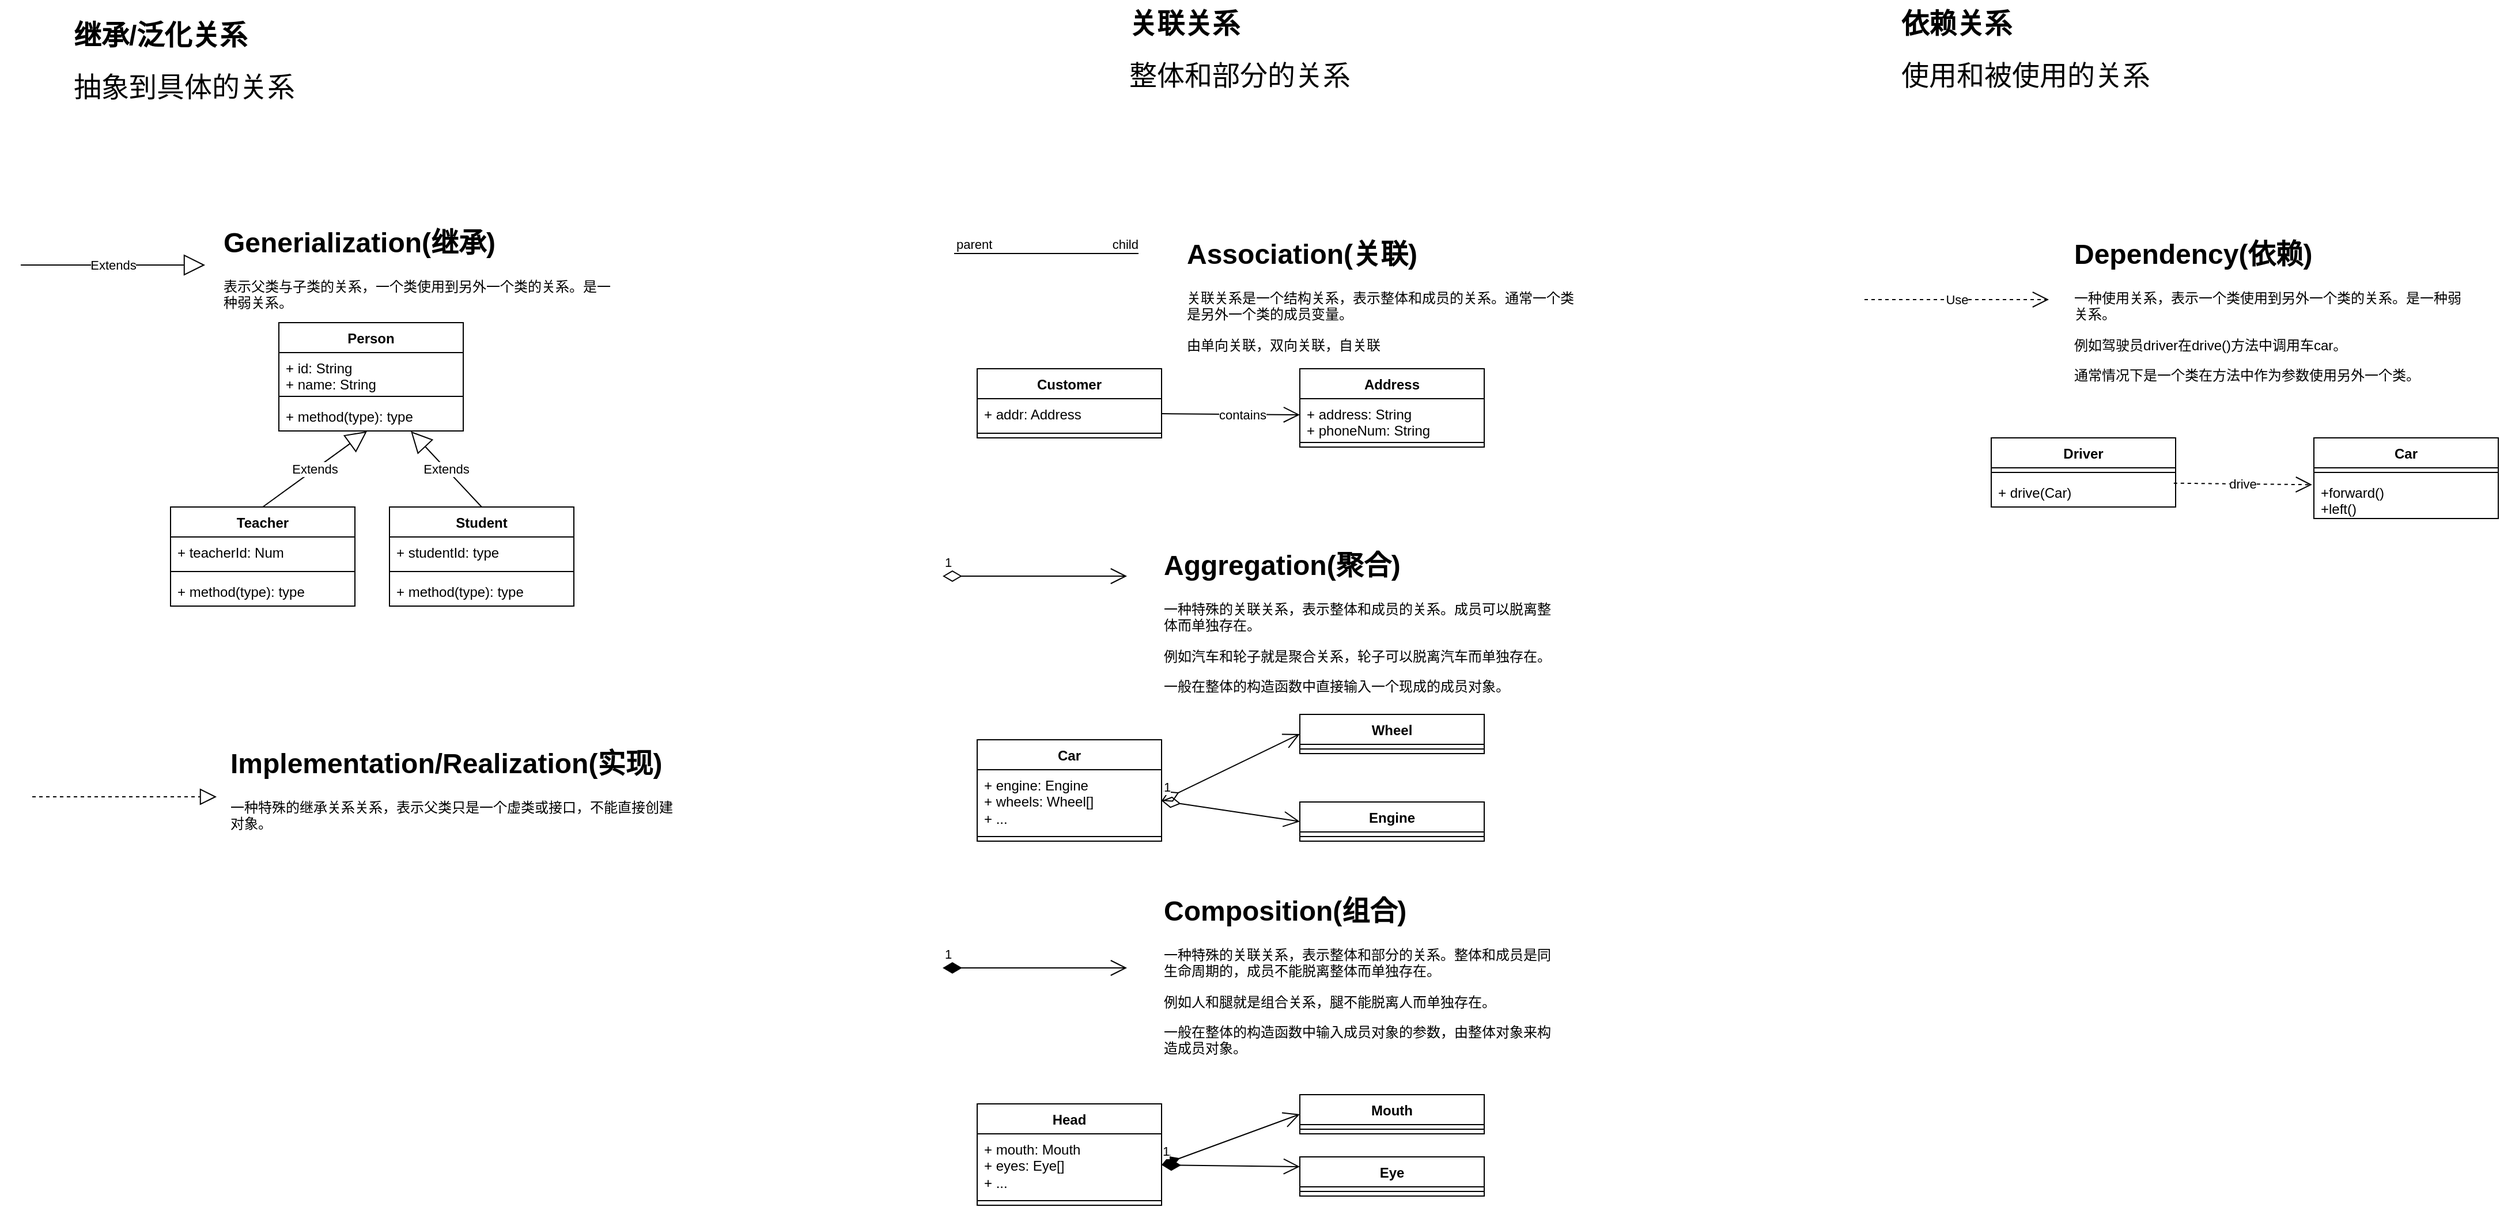 <mxfile version="28.2.8">
  <diagram name="第 1 页" id="Np8bi9JPimDiJibCcqhF">
    <mxGraphModel dx="2560" dy="890" grid="1" gridSize="10" guides="1" tooltips="1" connect="1" arrows="1" fold="1" page="1" pageScale="1" pageWidth="827" pageHeight="1169" math="0" shadow="0">
      <root>
        <mxCell id="0" />
        <mxCell id="1" parent="0" />
        <mxCell id="9ST-YmeEC97j8JEJY6oc-10" value="" style="endArrow=none;html=1;edgeStyle=orthogonalEdgeStyle;rounded=0;" parent="1" edge="1">
          <mxGeometry relative="1" as="geometry">
            <mxPoint x="60" y="240" as="sourcePoint" />
            <mxPoint x="220" y="240" as="targetPoint" />
          </mxGeometry>
        </mxCell>
        <mxCell id="9ST-YmeEC97j8JEJY6oc-11" value="parent" style="edgeLabel;resizable=0;html=1;align=left;verticalAlign=bottom;" parent="9ST-YmeEC97j8JEJY6oc-10" connectable="0" vertex="1">
          <mxGeometry x="-1" relative="1" as="geometry" />
        </mxCell>
        <mxCell id="9ST-YmeEC97j8JEJY6oc-12" value="child" style="edgeLabel;resizable=0;html=1;align=right;verticalAlign=bottom;" parent="9ST-YmeEC97j8JEJY6oc-10" connectable="0" vertex="1">
          <mxGeometry x="1" relative="1" as="geometry" />
        </mxCell>
        <mxCell id="9ST-YmeEC97j8JEJY6oc-13" value="&lt;h1 style=&quot;margin-top: 0px;&quot;&gt;Association(关联)&lt;/h1&gt;&lt;p&gt;关联关系是一个结构关系，表示整体和成员的关系。通常一个类是另外一个类的成员变量。&lt;/p&gt;&lt;p&gt;由单向关联，双向关联，自关联&lt;/p&gt;" style="text;html=1;whiteSpace=wrap;overflow=hidden;rounded=0;" parent="1" vertex="1">
          <mxGeometry x="260" y="220" width="340" height="120" as="geometry" />
        </mxCell>
        <mxCell id="9ST-YmeEC97j8JEJY6oc-14" value="1" style="endArrow=open;html=1;endSize=12;startArrow=diamondThin;startSize=14;startFill=1;edgeStyle=orthogonalEdgeStyle;align=left;verticalAlign=bottom;rounded=0;" parent="1" edge="1">
          <mxGeometry x="-1" y="3" relative="1" as="geometry">
            <mxPoint x="50" y="860" as="sourcePoint" />
            <mxPoint x="210" y="860" as="targetPoint" />
          </mxGeometry>
        </mxCell>
        <mxCell id="9ST-YmeEC97j8JEJY6oc-15" value="1" style="endArrow=open;html=1;endSize=12;startArrow=diamondThin;startSize=14;startFill=0;edgeStyle=orthogonalEdgeStyle;align=left;verticalAlign=bottom;rounded=0;" parent="1" edge="1">
          <mxGeometry x="-1" y="3" relative="1" as="geometry">
            <mxPoint x="50" y="520" as="sourcePoint" />
            <mxPoint x="210" y="520" as="targetPoint" />
          </mxGeometry>
        </mxCell>
        <mxCell id="9ST-YmeEC97j8JEJY6oc-16" value="&lt;h1 style=&quot;margin-top: 0px;&quot;&gt;Aggregation(聚合)&lt;/h1&gt;&lt;p&gt;一种特殊的关联关系，表示整体和成员的关系。成员可以脱离整体而单独存在。&lt;/p&gt;&lt;p&gt;例如汽车和轮子就是聚合关系，轮子可以脱离汽车而单独存在。&lt;/p&gt;&lt;p&gt;一般在整体的构造函数中直接输入一个现成的成员对象。&lt;/p&gt;" style="text;html=1;whiteSpace=wrap;overflow=hidden;rounded=0;" parent="1" vertex="1">
          <mxGeometry x="240" y="490" width="340" height="130" as="geometry" />
        </mxCell>
        <mxCell id="9ST-YmeEC97j8JEJY6oc-17" value="&lt;h1 style=&quot;margin-top: 0px;&quot;&gt;Composition(组合)&lt;/h1&gt;&lt;p&gt;一种特殊的关联关系&lt;span style=&quot;background-color: transparent; color: light-dark(rgb(0, 0, 0), rgb(255, 255, 255));&quot;&gt;，表示整体和部分的关系。&lt;/span&gt;&lt;span style=&quot;background-color: transparent; color: light-dark(rgb(0, 0, 0), rgb(255, 255, 255));&quot;&gt;整体和成员是同生命周期的，成员不能脱离整体而单独存在。&lt;/span&gt;&lt;/p&gt;&lt;p&gt;例如人和腿就是组合关系，腿不能脱离人而单独存在。&lt;/p&gt;&lt;p&gt;一般在整体的构造函数中输入成员对象的参数，由整体对象来构造成员对象。&lt;/p&gt;" style="text;html=1;whiteSpace=wrap;overflow=hidden;rounded=0;" parent="1" vertex="1">
          <mxGeometry x="240" y="790" width="340" height="150" as="geometry" />
        </mxCell>
        <mxCell id="Nl9GUaGNiuAFn2NMpmx5-1" value="Use" style="endArrow=open;endSize=12;dashed=1;html=1;rounded=0;" edge="1" parent="1">
          <mxGeometry width="160" relative="1" as="geometry">
            <mxPoint x="850" y="280" as="sourcePoint" />
            <mxPoint x="1010" y="280" as="targetPoint" />
          </mxGeometry>
        </mxCell>
        <mxCell id="Nl9GUaGNiuAFn2NMpmx5-2" value="&lt;h1 style=&quot;margin-top: 0px;&quot;&gt;Dependency(依赖)&lt;/h1&gt;&lt;p&gt;一种使用关系&lt;span style=&quot;background-color: transparent; color: light-dark(rgb(0, 0, 0), rgb(255, 255, 255));&quot;&gt;，表示一个类使用到另外一个类的关系。是一种弱关系。&lt;/span&gt;&lt;/p&gt;&lt;p&gt;&lt;span style=&quot;background-color: transparent; color: light-dark(rgb(0, 0, 0), rgb(255, 255, 255));&quot;&gt;例如驾驶员driver在drive()方法中调用车car。&lt;/span&gt;&lt;/p&gt;&lt;p&gt;&lt;span style=&quot;background-color: transparent; color: light-dark(rgb(0, 0, 0), rgb(255, 255, 255));&quot;&gt;通常情况下是一个类在方法中作为参数使用另外一个类&lt;/span&gt;&lt;span style=&quot;background-color: transparent; color: light-dark(rgb(0, 0, 0), rgb(255, 255, 255));&quot;&gt;。&lt;/span&gt;&lt;/p&gt;" style="text;html=1;whiteSpace=wrap;overflow=hidden;rounded=0;" vertex="1" parent="1">
          <mxGeometry x="1030" y="220" width="340" height="140" as="geometry" />
        </mxCell>
        <mxCell id="Nl9GUaGNiuAFn2NMpmx5-3" value="Extends" style="endArrow=block;endSize=16;endFill=0;html=1;rounded=0;" edge="1" parent="1">
          <mxGeometry width="160" relative="1" as="geometry">
            <mxPoint x="-750" y="250" as="sourcePoint" />
            <mxPoint x="-590" y="250" as="targetPoint" />
          </mxGeometry>
        </mxCell>
        <mxCell id="Nl9GUaGNiuAFn2NMpmx5-4" value="&lt;h1 style=&quot;margin-top: 0px;&quot;&gt;Generialization(继承)&lt;/h1&gt;&lt;p&gt;&lt;span style=&quot;background-color: transparent; color: light-dark(rgb(0, 0, 0), rgb(255, 255, 255));&quot;&gt;表示父类与子类的关系，一个类使用到另外一个类的关系。是一种弱关系。&lt;/span&gt;&lt;/p&gt;" style="text;html=1;whiteSpace=wrap;overflow=hidden;rounded=0;" vertex="1" parent="1">
          <mxGeometry x="-576" y="210" width="340" height="100" as="geometry" />
        </mxCell>
        <mxCell id="Nl9GUaGNiuAFn2NMpmx5-5" value="" style="endArrow=block;dashed=1;endFill=0;endSize=12;html=1;rounded=0;" edge="1" parent="1">
          <mxGeometry width="160" relative="1" as="geometry">
            <mxPoint x="-740" y="711.5" as="sourcePoint" />
            <mxPoint x="-580" y="711.5" as="targetPoint" />
          </mxGeometry>
        </mxCell>
        <mxCell id="Nl9GUaGNiuAFn2NMpmx5-6" value="&lt;h1 style=&quot;margin-top: 0px;&quot;&gt;Implementation/Realization(实现)&lt;/h1&gt;&lt;p&gt;&lt;span style=&quot;background-color: transparent; color: light-dark(rgb(0, 0, 0), rgb(255, 255, 255));&quot;&gt;一种特殊的继承关系关系，表示父类只是一个虚类或接口，&lt;/span&gt;&lt;span style=&quot;background-color: transparent; color: light-dark(rgb(0, 0, 0), rgb(255, 255, 255));&quot;&gt;不能直接创建对象&lt;/span&gt;&lt;span style=&quot;background-color: transparent; color: light-dark(rgb(0, 0, 0), rgb(255, 255, 255));&quot;&gt;。&lt;/span&gt;&lt;/p&gt;&lt;p&gt;&lt;br&gt;&lt;/p&gt;" style="text;html=1;whiteSpace=wrap;overflow=hidden;rounded=0;" vertex="1" parent="1">
          <mxGeometry x="-570" y="662" width="390" height="100" as="geometry" />
        </mxCell>
        <mxCell id="Nl9GUaGNiuAFn2NMpmx5-7" value="Customer" style="swimlane;fontStyle=1;align=center;verticalAlign=top;childLayout=stackLayout;horizontal=1;startSize=26;horizontalStack=0;resizeParent=1;resizeParentMax=0;resizeLast=0;collapsible=1;marginBottom=0;whiteSpace=wrap;html=1;" vertex="1" parent="1">
          <mxGeometry x="80" y="340" width="160" height="60" as="geometry" />
        </mxCell>
        <mxCell id="Nl9GUaGNiuAFn2NMpmx5-8" value="+ addr: Address" style="text;strokeColor=none;fillColor=none;align=left;verticalAlign=top;spacingLeft=4;spacingRight=4;overflow=hidden;rotatable=0;points=[[0,0.5],[1,0.5]];portConstraint=eastwest;whiteSpace=wrap;html=1;" vertex="1" parent="Nl9GUaGNiuAFn2NMpmx5-7">
          <mxGeometry y="26" width="160" height="26" as="geometry" />
        </mxCell>
        <mxCell id="Nl9GUaGNiuAFn2NMpmx5-15" value="" style="endArrow=open;endFill=1;endSize=12;html=1;rounded=0;exitX=1;exitY=0.5;exitDx=0;exitDy=0;" edge="1" parent="Nl9GUaGNiuAFn2NMpmx5-7" source="Nl9GUaGNiuAFn2NMpmx5-8">
          <mxGeometry width="160" relative="1" as="geometry">
            <mxPoint x="150" y="40" as="sourcePoint" />
            <mxPoint x="280" y="40" as="targetPoint" />
          </mxGeometry>
        </mxCell>
        <mxCell id="Nl9GUaGNiuAFn2NMpmx5-50" value="contains" style="edgeLabel;html=1;align=center;verticalAlign=middle;resizable=0;points=[];" vertex="1" connectable="0" parent="Nl9GUaGNiuAFn2NMpmx5-15">
          <mxGeometry x="0.167" relative="1" as="geometry">
            <mxPoint as="offset" />
          </mxGeometry>
        </mxCell>
        <mxCell id="Nl9GUaGNiuAFn2NMpmx5-9" value="" style="line;strokeWidth=1;fillColor=none;align=left;verticalAlign=middle;spacingTop=-1;spacingLeft=3;spacingRight=3;rotatable=0;labelPosition=right;points=[];portConstraint=eastwest;strokeColor=inherit;" vertex="1" parent="Nl9GUaGNiuAFn2NMpmx5-7">
          <mxGeometry y="52" width="160" height="8" as="geometry" />
        </mxCell>
        <mxCell id="Nl9GUaGNiuAFn2NMpmx5-11" value="Address" style="swimlane;fontStyle=1;align=center;verticalAlign=top;childLayout=stackLayout;horizontal=1;startSize=26;horizontalStack=0;resizeParent=1;resizeParentMax=0;resizeLast=0;collapsible=1;marginBottom=0;whiteSpace=wrap;html=1;" vertex="1" parent="1">
          <mxGeometry x="360" y="340" width="160" height="68" as="geometry" />
        </mxCell>
        <mxCell id="Nl9GUaGNiuAFn2NMpmx5-12" value="+ address: String&lt;div&gt;+ phoneNum: String&lt;/div&gt;" style="text;strokeColor=none;fillColor=none;align=left;verticalAlign=top;spacingLeft=4;spacingRight=4;overflow=hidden;rotatable=0;points=[[0,0.5],[1,0.5]];portConstraint=eastwest;whiteSpace=wrap;html=1;" vertex="1" parent="Nl9GUaGNiuAFn2NMpmx5-11">
          <mxGeometry y="26" width="160" height="34" as="geometry" />
        </mxCell>
        <mxCell id="Nl9GUaGNiuAFn2NMpmx5-13" value="" style="line;strokeWidth=1;fillColor=none;align=left;verticalAlign=middle;spacingTop=-1;spacingLeft=3;spacingRight=3;rotatable=0;labelPosition=right;points=[];portConstraint=eastwest;strokeColor=inherit;" vertex="1" parent="Nl9GUaGNiuAFn2NMpmx5-11">
          <mxGeometry y="60" width="160" height="8" as="geometry" />
        </mxCell>
        <mxCell id="Nl9GUaGNiuAFn2NMpmx5-16" value="Car" style="swimlane;fontStyle=1;align=center;verticalAlign=top;childLayout=stackLayout;horizontal=1;startSize=26;horizontalStack=0;resizeParent=1;resizeParentMax=0;resizeLast=0;collapsible=1;marginBottom=0;whiteSpace=wrap;html=1;" vertex="1" parent="1">
          <mxGeometry x="80" y="662" width="160" height="88" as="geometry" />
        </mxCell>
        <mxCell id="Nl9GUaGNiuAFn2NMpmx5-17" value="+ engine: Engine&lt;div&gt;+ wheels: Wheel[]&lt;/div&gt;&lt;div&gt;+ ...&lt;/div&gt;" style="text;strokeColor=none;fillColor=none;align=left;verticalAlign=top;spacingLeft=4;spacingRight=4;overflow=hidden;rotatable=0;points=[[0,0.5],[1,0.5]];portConstraint=eastwest;whiteSpace=wrap;html=1;" vertex="1" parent="Nl9GUaGNiuAFn2NMpmx5-16">
          <mxGeometry y="26" width="160" height="54" as="geometry" />
        </mxCell>
        <mxCell id="Nl9GUaGNiuAFn2NMpmx5-19" value="" style="line;strokeWidth=1;fillColor=none;align=left;verticalAlign=middle;spacingTop=-1;spacingLeft=3;spacingRight=3;rotatable=0;labelPosition=right;points=[];portConstraint=eastwest;strokeColor=inherit;" vertex="1" parent="Nl9GUaGNiuAFn2NMpmx5-16">
          <mxGeometry y="80" width="160" height="8" as="geometry" />
        </mxCell>
        <mxCell id="Nl9GUaGNiuAFn2NMpmx5-21" value="Wheel" style="swimlane;fontStyle=1;align=center;verticalAlign=top;childLayout=stackLayout;horizontal=1;startSize=26;horizontalStack=0;resizeParent=1;resizeParentMax=0;resizeLast=0;collapsible=1;marginBottom=0;whiteSpace=wrap;html=1;" vertex="1" parent="1">
          <mxGeometry x="360" y="640" width="160" height="34" as="geometry" />
        </mxCell>
        <mxCell id="Nl9GUaGNiuAFn2NMpmx5-23" value="" style="line;strokeWidth=1;fillColor=none;align=left;verticalAlign=middle;spacingTop=-1;spacingLeft=3;spacingRight=3;rotatable=0;labelPosition=right;points=[];portConstraint=eastwest;strokeColor=inherit;" vertex="1" parent="Nl9GUaGNiuAFn2NMpmx5-21">
          <mxGeometry y="26" width="160" height="8" as="geometry" />
        </mxCell>
        <mxCell id="Nl9GUaGNiuAFn2NMpmx5-25" value="Engine" style="swimlane;fontStyle=1;align=center;verticalAlign=top;childLayout=stackLayout;horizontal=1;startSize=26;horizontalStack=0;resizeParent=1;resizeParentMax=0;resizeLast=0;collapsible=1;marginBottom=0;whiteSpace=wrap;html=1;" vertex="1" parent="1">
          <mxGeometry x="360" y="716" width="160" height="34" as="geometry" />
        </mxCell>
        <mxCell id="Nl9GUaGNiuAFn2NMpmx5-26" value="" style="line;strokeWidth=1;fillColor=none;align=left;verticalAlign=middle;spacingTop=-1;spacingLeft=3;spacingRight=3;rotatable=0;labelPosition=right;points=[];portConstraint=eastwest;strokeColor=inherit;" vertex="1" parent="Nl9GUaGNiuAFn2NMpmx5-25">
          <mxGeometry y="26" width="160" height="8" as="geometry" />
        </mxCell>
        <mxCell id="Nl9GUaGNiuAFn2NMpmx5-28" value="Head" style="swimlane;fontStyle=1;align=center;verticalAlign=top;childLayout=stackLayout;horizontal=1;startSize=26;horizontalStack=0;resizeParent=1;resizeParentMax=0;resizeLast=0;collapsible=1;marginBottom=0;whiteSpace=wrap;html=1;" vertex="1" parent="1">
          <mxGeometry x="80" y="978" width="160" height="88" as="geometry" />
        </mxCell>
        <mxCell id="Nl9GUaGNiuAFn2NMpmx5-29" value="+ mouth: Mouth&lt;div&gt;+ eyes: Eye[]&lt;/div&gt;&lt;div&gt;+ ...&lt;/div&gt;" style="text;strokeColor=none;fillColor=none;align=left;verticalAlign=top;spacingLeft=4;spacingRight=4;overflow=hidden;rotatable=0;points=[[0,0.5],[1,0.5]];portConstraint=eastwest;whiteSpace=wrap;html=1;" vertex="1" parent="Nl9GUaGNiuAFn2NMpmx5-28">
          <mxGeometry y="26" width="160" height="54" as="geometry" />
        </mxCell>
        <mxCell id="Nl9GUaGNiuAFn2NMpmx5-30" value="" style="line;strokeWidth=1;fillColor=none;align=left;verticalAlign=middle;spacingTop=-1;spacingLeft=3;spacingRight=3;rotatable=0;labelPosition=right;points=[];portConstraint=eastwest;strokeColor=inherit;" vertex="1" parent="Nl9GUaGNiuAFn2NMpmx5-28">
          <mxGeometry y="80" width="160" height="8" as="geometry" />
        </mxCell>
        <mxCell id="Nl9GUaGNiuAFn2NMpmx5-32" value="Mouth" style="swimlane;fontStyle=1;align=center;verticalAlign=top;childLayout=stackLayout;horizontal=1;startSize=26;horizontalStack=0;resizeParent=1;resizeParentMax=0;resizeLast=0;collapsible=1;marginBottom=0;whiteSpace=wrap;html=1;" vertex="1" parent="1">
          <mxGeometry x="360" y="970" width="160" height="34" as="geometry" />
        </mxCell>
        <mxCell id="Nl9GUaGNiuAFn2NMpmx5-33" value="" style="line;strokeWidth=1;fillColor=none;align=left;verticalAlign=middle;spacingTop=-1;spacingLeft=3;spacingRight=3;rotatable=0;labelPosition=right;points=[];portConstraint=eastwest;strokeColor=inherit;" vertex="1" parent="Nl9GUaGNiuAFn2NMpmx5-32">
          <mxGeometry y="26" width="160" height="8" as="geometry" />
        </mxCell>
        <mxCell id="Nl9GUaGNiuAFn2NMpmx5-35" value="Eye" style="swimlane;fontStyle=1;align=center;verticalAlign=top;childLayout=stackLayout;horizontal=1;startSize=26;horizontalStack=0;resizeParent=1;resizeParentMax=0;resizeLast=0;collapsible=1;marginBottom=0;whiteSpace=wrap;html=1;" vertex="1" parent="1">
          <mxGeometry x="360" y="1024" width="160" height="34" as="geometry" />
        </mxCell>
        <mxCell id="Nl9GUaGNiuAFn2NMpmx5-36" value="" style="line;strokeWidth=1;fillColor=none;align=left;verticalAlign=middle;spacingTop=-1;spacingLeft=3;spacingRight=3;rotatable=0;labelPosition=right;points=[];portConstraint=eastwest;strokeColor=inherit;" vertex="1" parent="Nl9GUaGNiuAFn2NMpmx5-35">
          <mxGeometry y="26" width="160" height="8" as="geometry" />
        </mxCell>
        <mxCell id="Nl9GUaGNiuAFn2NMpmx5-38" value="1" style="endArrow=open;html=1;endSize=12;startArrow=diamondThin;startSize=14;startFill=1;align=left;verticalAlign=bottom;rounded=0;exitX=1;exitY=0.5;exitDx=0;exitDy=0;entryX=0;entryY=0.25;entryDx=0;entryDy=0;" edge="1" parent="1" source="Nl9GUaGNiuAFn2NMpmx5-29" target="Nl9GUaGNiuAFn2NMpmx5-35">
          <mxGeometry x="-1" y="3" relative="1" as="geometry">
            <mxPoint x="240" y="1032.5" as="sourcePoint" />
            <mxPoint x="400" y="1032.5" as="targetPoint" />
          </mxGeometry>
        </mxCell>
        <mxCell id="Nl9GUaGNiuAFn2NMpmx5-39" value="1" style="endArrow=open;html=1;endSize=12;startArrow=diamondThin;startSize=14;startFill=1;align=left;verticalAlign=bottom;rounded=0;exitX=1;exitY=0.5;exitDx=0;exitDy=0;entryX=0;entryY=0.5;entryDx=0;entryDy=0;" edge="1" parent="1" source="Nl9GUaGNiuAFn2NMpmx5-29" target="Nl9GUaGNiuAFn2NMpmx5-32">
          <mxGeometry x="-1" y="3" relative="1" as="geometry">
            <mxPoint x="320" y="1222" as="sourcePoint" />
            <mxPoint x="440" y="1216" as="targetPoint" />
          </mxGeometry>
        </mxCell>
        <mxCell id="Nl9GUaGNiuAFn2NMpmx5-40" value="1" style="endArrow=open;html=1;endSize=12;startArrow=diamondThin;startSize=14;startFill=0;align=left;verticalAlign=bottom;rounded=0;exitX=1;exitY=0.5;exitDx=0;exitDy=0;entryX=0;entryY=0.5;entryDx=0;entryDy=0;" edge="1" parent="1" source="Nl9GUaGNiuAFn2NMpmx5-17" target="Nl9GUaGNiuAFn2NMpmx5-21">
          <mxGeometry x="-1" y="3" relative="1" as="geometry">
            <mxPoint x="30" y="1080" as="sourcePoint" />
            <mxPoint x="190" y="1080" as="targetPoint" />
          </mxGeometry>
        </mxCell>
        <mxCell id="Nl9GUaGNiuAFn2NMpmx5-41" value="1" style="endArrow=open;html=1;endSize=12;startArrow=diamondThin;startSize=14;startFill=0;align=left;verticalAlign=bottom;rounded=0;exitX=1;exitY=0.5;exitDx=0;exitDy=0;entryX=0;entryY=0.5;entryDx=0;entryDy=0;" edge="1" parent="1" source="Nl9GUaGNiuAFn2NMpmx5-17" target="Nl9GUaGNiuAFn2NMpmx5-25">
          <mxGeometry x="-1" y="3" relative="1" as="geometry">
            <mxPoint x="270" y="1018" as="sourcePoint" />
            <mxPoint x="390" y="960" as="targetPoint" />
          </mxGeometry>
        </mxCell>
        <mxCell id="Nl9GUaGNiuAFn2NMpmx5-42" value="Driver" style="swimlane;fontStyle=1;align=center;verticalAlign=top;childLayout=stackLayout;horizontal=1;startSize=26;horizontalStack=0;resizeParent=1;resizeParentMax=0;resizeLast=0;collapsible=1;marginBottom=0;whiteSpace=wrap;html=1;" vertex="1" parent="1">
          <mxGeometry x="960" y="400" width="160" height="60" as="geometry" />
        </mxCell>
        <mxCell id="Nl9GUaGNiuAFn2NMpmx5-44" value="" style="line;strokeWidth=1;fillColor=none;align=left;verticalAlign=middle;spacingTop=-1;spacingLeft=3;spacingRight=3;rotatable=0;labelPosition=right;points=[];portConstraint=eastwest;strokeColor=inherit;" vertex="1" parent="Nl9GUaGNiuAFn2NMpmx5-42">
          <mxGeometry y="26" width="160" height="8" as="geometry" />
        </mxCell>
        <mxCell id="Nl9GUaGNiuAFn2NMpmx5-45" value="+ drive(Car)" style="text;strokeColor=none;fillColor=none;align=left;verticalAlign=top;spacingLeft=4;spacingRight=4;overflow=hidden;rotatable=0;points=[[0,0.5],[1,0.5]];portConstraint=eastwest;whiteSpace=wrap;html=1;" vertex="1" parent="Nl9GUaGNiuAFn2NMpmx5-42">
          <mxGeometry y="34" width="160" height="26" as="geometry" />
        </mxCell>
        <mxCell id="Nl9GUaGNiuAFn2NMpmx5-46" value="Car" style="swimlane;fontStyle=1;align=center;verticalAlign=top;childLayout=stackLayout;horizontal=1;startSize=26;horizontalStack=0;resizeParent=1;resizeParentMax=0;resizeLast=0;collapsible=1;marginBottom=0;whiteSpace=wrap;html=1;" vertex="1" parent="1">
          <mxGeometry x="1240" y="400" width="160" height="70" as="geometry" />
        </mxCell>
        <mxCell id="Nl9GUaGNiuAFn2NMpmx5-47" value="" style="line;strokeWidth=1;fillColor=none;align=left;verticalAlign=middle;spacingTop=-1;spacingLeft=3;spacingRight=3;rotatable=0;labelPosition=right;points=[];portConstraint=eastwest;strokeColor=inherit;" vertex="1" parent="Nl9GUaGNiuAFn2NMpmx5-46">
          <mxGeometry y="26" width="160" height="8" as="geometry" />
        </mxCell>
        <mxCell id="Nl9GUaGNiuAFn2NMpmx5-48" value="+forward()&lt;div&gt;+left()&lt;/div&gt;" style="text;strokeColor=none;fillColor=none;align=left;verticalAlign=top;spacingLeft=4;spacingRight=4;overflow=hidden;rotatable=0;points=[[0,0.5],[1,0.5]];portConstraint=eastwest;whiteSpace=wrap;html=1;" vertex="1" parent="Nl9GUaGNiuAFn2NMpmx5-46">
          <mxGeometry y="34" width="160" height="36" as="geometry" />
        </mxCell>
        <mxCell id="Nl9GUaGNiuAFn2NMpmx5-49" value="drive" style="endArrow=open;endSize=12;dashed=1;html=1;rounded=0;exitX=0.99;exitY=0.205;exitDx=0;exitDy=0;exitPerimeter=0;entryX=-0.01;entryY=0.185;entryDx=0;entryDy=0;entryPerimeter=0;" edge="1" parent="1" source="Nl9GUaGNiuAFn2NMpmx5-45" target="Nl9GUaGNiuAFn2NMpmx5-48">
          <mxGeometry width="160" relative="1" as="geometry">
            <mxPoint x="1070" y="540" as="sourcePoint" />
            <mxPoint x="1230" y="540" as="targetPoint" />
          </mxGeometry>
        </mxCell>
        <mxCell id="Nl9GUaGNiuAFn2NMpmx5-51" value="&lt;h1 style=&quot;margin-top: 0px;&quot;&gt;继承/泛化关系&lt;/h1&gt;&lt;div&gt;&lt;span style=&quot;font-size: 24px;&quot;&gt;抽象到具体的关系&lt;/span&gt;&lt;/div&gt;" style="text;html=1;whiteSpace=wrap;overflow=hidden;rounded=0;" vertex="1" parent="1">
          <mxGeometry x="-706" y="30" width="340" height="120" as="geometry" />
        </mxCell>
        <mxCell id="Nl9GUaGNiuAFn2NMpmx5-52" value="&lt;h1 style=&quot;margin-top: 0px;&quot;&gt;关联关系&lt;/h1&gt;&lt;div&gt;&lt;span style=&quot;font-size: 24px;&quot;&gt;整体和部分的关系&lt;/span&gt;&lt;/div&gt;" style="text;html=1;whiteSpace=wrap;overflow=hidden;rounded=0;" vertex="1" parent="1">
          <mxGeometry x="210" y="20" width="340" height="120" as="geometry" />
        </mxCell>
        <mxCell id="Nl9GUaGNiuAFn2NMpmx5-53" value="&lt;h1 style=&quot;margin-top: 0px;&quot;&gt;依赖关系&lt;/h1&gt;&lt;h1 style=&quot;margin-top: 0px;&quot;&gt;&lt;span style=&quot;background-color: transparent; color: light-dark(rgb(0, 0, 0), rgb(255, 255, 255)); font-weight: normal;&quot;&gt;使用和被使用的关系&lt;/span&gt;&lt;/h1&gt;" style="text;html=1;whiteSpace=wrap;overflow=hidden;rounded=0;" vertex="1" parent="1">
          <mxGeometry x="880" y="20" width="340" height="120" as="geometry" />
        </mxCell>
        <mxCell id="Nl9GUaGNiuAFn2NMpmx5-54" value="Person" style="swimlane;fontStyle=1;align=center;verticalAlign=top;childLayout=stackLayout;horizontal=1;startSize=26;horizontalStack=0;resizeParent=1;resizeParentMax=0;resizeLast=0;collapsible=1;marginBottom=0;whiteSpace=wrap;html=1;" vertex="1" parent="1">
          <mxGeometry x="-526" y="300" width="160" height="94" as="geometry" />
        </mxCell>
        <mxCell id="Nl9GUaGNiuAFn2NMpmx5-55" value="+ id: String&lt;div&gt;+ name: String&lt;/div&gt;" style="text;strokeColor=none;fillColor=none;align=left;verticalAlign=top;spacingLeft=4;spacingRight=4;overflow=hidden;rotatable=0;points=[[0,0.5],[1,0.5]];portConstraint=eastwest;whiteSpace=wrap;html=1;" vertex="1" parent="Nl9GUaGNiuAFn2NMpmx5-54">
          <mxGeometry y="26" width="160" height="34" as="geometry" />
        </mxCell>
        <mxCell id="Nl9GUaGNiuAFn2NMpmx5-56" value="" style="line;strokeWidth=1;fillColor=none;align=left;verticalAlign=middle;spacingTop=-1;spacingLeft=3;spacingRight=3;rotatable=0;labelPosition=right;points=[];portConstraint=eastwest;strokeColor=inherit;" vertex="1" parent="Nl9GUaGNiuAFn2NMpmx5-54">
          <mxGeometry y="60" width="160" height="8" as="geometry" />
        </mxCell>
        <mxCell id="Nl9GUaGNiuAFn2NMpmx5-57" value="+ method(type): type" style="text;strokeColor=none;fillColor=none;align=left;verticalAlign=top;spacingLeft=4;spacingRight=4;overflow=hidden;rotatable=0;points=[[0,0.5],[1,0.5]];portConstraint=eastwest;whiteSpace=wrap;html=1;" vertex="1" parent="Nl9GUaGNiuAFn2NMpmx5-54">
          <mxGeometry y="68" width="160" height="26" as="geometry" />
        </mxCell>
        <mxCell id="Nl9GUaGNiuAFn2NMpmx5-58" value="Teacher" style="swimlane;fontStyle=1;align=center;verticalAlign=top;childLayout=stackLayout;horizontal=1;startSize=26;horizontalStack=0;resizeParent=1;resizeParentMax=0;resizeLast=0;collapsible=1;marginBottom=0;whiteSpace=wrap;html=1;" vertex="1" parent="1">
          <mxGeometry x="-620" y="460" width="160" height="86" as="geometry" />
        </mxCell>
        <mxCell id="Nl9GUaGNiuAFn2NMpmx5-59" value="+ teacherId: Num" style="text;strokeColor=none;fillColor=none;align=left;verticalAlign=top;spacingLeft=4;spacingRight=4;overflow=hidden;rotatable=0;points=[[0,0.5],[1,0.5]];portConstraint=eastwest;whiteSpace=wrap;html=1;" vertex="1" parent="Nl9GUaGNiuAFn2NMpmx5-58">
          <mxGeometry y="26" width="160" height="26" as="geometry" />
        </mxCell>
        <mxCell id="Nl9GUaGNiuAFn2NMpmx5-60" value="" style="line;strokeWidth=1;fillColor=none;align=left;verticalAlign=middle;spacingTop=-1;spacingLeft=3;spacingRight=3;rotatable=0;labelPosition=right;points=[];portConstraint=eastwest;strokeColor=inherit;" vertex="1" parent="Nl9GUaGNiuAFn2NMpmx5-58">
          <mxGeometry y="52" width="160" height="8" as="geometry" />
        </mxCell>
        <mxCell id="Nl9GUaGNiuAFn2NMpmx5-61" value="+ method(type): type" style="text;strokeColor=none;fillColor=none;align=left;verticalAlign=top;spacingLeft=4;spacingRight=4;overflow=hidden;rotatable=0;points=[[0,0.5],[1,0.5]];portConstraint=eastwest;whiteSpace=wrap;html=1;" vertex="1" parent="Nl9GUaGNiuAFn2NMpmx5-58">
          <mxGeometry y="60" width="160" height="26" as="geometry" />
        </mxCell>
        <mxCell id="Nl9GUaGNiuAFn2NMpmx5-62" value="Student" style="swimlane;fontStyle=1;align=center;verticalAlign=top;childLayout=stackLayout;horizontal=1;startSize=26;horizontalStack=0;resizeParent=1;resizeParentMax=0;resizeLast=0;collapsible=1;marginBottom=0;whiteSpace=wrap;html=1;" vertex="1" parent="1">
          <mxGeometry x="-430" y="460" width="160" height="86" as="geometry" />
        </mxCell>
        <mxCell id="Nl9GUaGNiuAFn2NMpmx5-63" value="+ studentId: type" style="text;strokeColor=none;fillColor=none;align=left;verticalAlign=top;spacingLeft=4;spacingRight=4;overflow=hidden;rotatable=0;points=[[0,0.5],[1,0.5]];portConstraint=eastwest;whiteSpace=wrap;html=1;" vertex="1" parent="Nl9GUaGNiuAFn2NMpmx5-62">
          <mxGeometry y="26" width="160" height="26" as="geometry" />
        </mxCell>
        <mxCell id="Nl9GUaGNiuAFn2NMpmx5-64" value="" style="line;strokeWidth=1;fillColor=none;align=left;verticalAlign=middle;spacingTop=-1;spacingLeft=3;spacingRight=3;rotatable=0;labelPosition=right;points=[];portConstraint=eastwest;strokeColor=inherit;" vertex="1" parent="Nl9GUaGNiuAFn2NMpmx5-62">
          <mxGeometry y="52" width="160" height="8" as="geometry" />
        </mxCell>
        <mxCell id="Nl9GUaGNiuAFn2NMpmx5-65" value="+ method(type): type" style="text;strokeColor=none;fillColor=none;align=left;verticalAlign=top;spacingLeft=4;spacingRight=4;overflow=hidden;rotatable=0;points=[[0,0.5],[1,0.5]];portConstraint=eastwest;whiteSpace=wrap;html=1;" vertex="1" parent="Nl9GUaGNiuAFn2NMpmx5-62">
          <mxGeometry y="60" width="160" height="26" as="geometry" />
        </mxCell>
        <mxCell id="Nl9GUaGNiuAFn2NMpmx5-66" value="Extends" style="endArrow=block;endSize=16;endFill=0;html=1;rounded=0;entryX=0.478;entryY=1.011;entryDx=0;entryDy=0;entryPerimeter=0;exitX=0.5;exitY=0;exitDx=0;exitDy=0;" edge="1" parent="1" source="Nl9GUaGNiuAFn2NMpmx5-58" target="Nl9GUaGNiuAFn2NMpmx5-57">
          <mxGeometry width="160" relative="1" as="geometry">
            <mxPoint x="-470" y="610" as="sourcePoint" />
            <mxPoint x="-310" y="610" as="targetPoint" />
          </mxGeometry>
        </mxCell>
        <mxCell id="Nl9GUaGNiuAFn2NMpmx5-67" value="Extends" style="endArrow=block;endSize=16;endFill=0;html=1;rounded=0;entryX=0.716;entryY=1.011;entryDx=0;entryDy=0;entryPerimeter=0;exitX=0.5;exitY=0;exitDx=0;exitDy=0;" edge="1" parent="1" source="Nl9GUaGNiuAFn2NMpmx5-62" target="Nl9GUaGNiuAFn2NMpmx5-57">
          <mxGeometry width="160" relative="1" as="geometry">
            <mxPoint x="-420" y="570" as="sourcePoint" />
            <mxPoint x="-260" y="570" as="targetPoint" />
          </mxGeometry>
        </mxCell>
      </root>
    </mxGraphModel>
  </diagram>
</mxfile>
